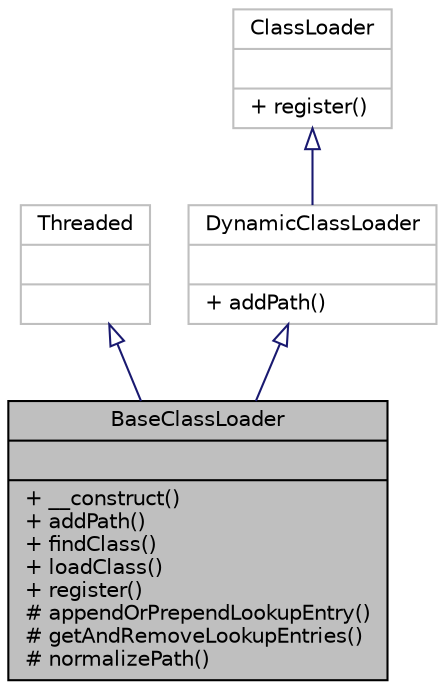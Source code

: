 digraph "BaseClassLoader"
{
 // INTERACTIVE_SVG=YES
 // LATEX_PDF_SIZE
  edge [fontname="Helvetica",fontsize="10",labelfontname="Helvetica",labelfontsize="10"];
  node [fontname="Helvetica",fontsize="10",shape=record];
  Node1 [label="{BaseClassLoader\n||+ __construct()\l+ addPath()\l+ findClass()\l+ loadClass()\l+ register()\l# appendOrPrependLookupEntry()\l# getAndRemoveLookupEntries()\l# normalizePath()\l}",height=0.2,width=0.4,color="black", fillcolor="grey75", style="filled", fontcolor="black",tooltip=" "];
  Node2 -> Node1 [dir="back",color="midnightblue",fontsize="10",style="solid",arrowtail="onormal",fontname="Helvetica"];
  Node2 [label="{Threaded\n||}",height=0.2,width=0.4,color="grey75", fillcolor="white", style="filled",tooltip=" "];
  Node3 -> Node1 [dir="back",color="midnightblue",fontsize="10",style="solid",arrowtail="onormal",fontname="Helvetica"];
  Node3 [label="{DynamicClassLoader\n||+ addPath()\l}",height=0.2,width=0.4,color="grey75", fillcolor="white", style="filled",URL="$d1/d4f/interface_dynamic_class_loader.html",tooltip=" "];
  Node4 -> Node3 [dir="back",color="midnightblue",fontsize="10",style="solid",arrowtail="onormal",fontname="Helvetica"];
  Node4 [label="{ClassLoader\n||+ register()\l}",height=0.2,width=0.4,color="grey75", fillcolor="white", style="filled",URL="$dc/de7/interface_class_loader.html",tooltip=" "];
}
